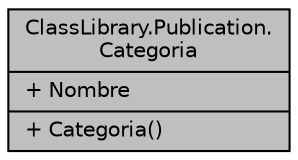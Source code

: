 digraph "ClassLibrary.Publication.Categoria"
{
 // INTERACTIVE_SVG=YES
 // LATEX_PDF_SIZE
  edge [fontname="Helvetica",fontsize="10",labelfontname="Helvetica",labelfontsize="10"];
  node [fontname="Helvetica",fontsize="10",shape=record];
  Node1 [label="{ClassLibrary.Publication.\lCategoria\n|+ Nombre\l|+ Categoria()\l}",height=0.2,width=0.4,color="black", fillcolor="grey75", style="filled", fontcolor="black",tooltip="Instancia de las categorias posibles para Residuo."];
}
